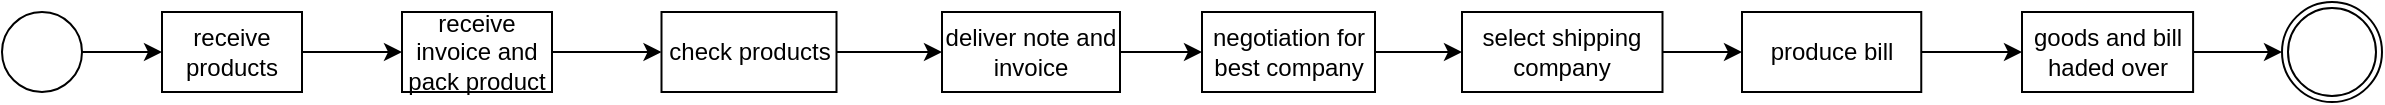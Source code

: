 <mxfile version="22.0.3" type="github">
  <diagram name="第 1 页" id="r55ACCZyM4ePVldsbh40">
    <mxGraphModel dx="997" dy="682" grid="1" gridSize="10" guides="1" tooltips="1" connect="1" arrows="1" fold="1" page="1" pageScale="1" pageWidth="827" pageHeight="1169" math="0" shadow="0">
      <root>
        <mxCell id="0" />
        <mxCell id="1" parent="0" />
        <mxCell id="mzHL01VyfJX1QSNffLvk-3" value="" style="edgeStyle=orthogonalEdgeStyle;rounded=0;orthogonalLoop=1;jettySize=auto;html=1;" edge="1" parent="1" source="mzHL01VyfJX1QSNffLvk-1" target="mzHL01VyfJX1QSNffLvk-2">
          <mxGeometry relative="1" as="geometry" />
        </mxCell>
        <mxCell id="mzHL01VyfJX1QSNffLvk-1" value="" style="ellipse;whiteSpace=wrap;html=1;aspect=fixed;" vertex="1" parent="1">
          <mxGeometry x="40" y="80" width="40" height="40" as="geometry" />
        </mxCell>
        <mxCell id="mzHL01VyfJX1QSNffLvk-5" value="" style="edgeStyle=orthogonalEdgeStyle;rounded=0;orthogonalLoop=1;jettySize=auto;html=1;" edge="1" parent="1" source="mzHL01VyfJX1QSNffLvk-2" target="mzHL01VyfJX1QSNffLvk-4">
          <mxGeometry relative="1" as="geometry" />
        </mxCell>
        <mxCell id="mzHL01VyfJX1QSNffLvk-2" value="receive products" style="whiteSpace=wrap;html=1;" vertex="1" parent="1">
          <mxGeometry x="120" y="80" width="70" height="40" as="geometry" />
        </mxCell>
        <mxCell id="mzHL01VyfJX1QSNffLvk-7" value="" style="edgeStyle=orthogonalEdgeStyle;rounded=0;orthogonalLoop=1;jettySize=auto;html=1;" edge="1" parent="1" source="mzHL01VyfJX1QSNffLvk-4" target="mzHL01VyfJX1QSNffLvk-6">
          <mxGeometry relative="1" as="geometry" />
        </mxCell>
        <mxCell id="mzHL01VyfJX1QSNffLvk-4" value="receive invoice and pack product" style="whiteSpace=wrap;html=1;" vertex="1" parent="1">
          <mxGeometry x="240" y="80" width="75" height="40" as="geometry" />
        </mxCell>
        <mxCell id="mzHL01VyfJX1QSNffLvk-9" value="" style="edgeStyle=orthogonalEdgeStyle;rounded=0;orthogonalLoop=1;jettySize=auto;html=1;" edge="1" parent="1" source="mzHL01VyfJX1QSNffLvk-6" target="mzHL01VyfJX1QSNffLvk-8">
          <mxGeometry relative="1" as="geometry" />
        </mxCell>
        <mxCell id="mzHL01VyfJX1QSNffLvk-6" value="check products" style="whiteSpace=wrap;html=1;" vertex="1" parent="1">
          <mxGeometry x="369.75" y="80" width="87.5" height="40" as="geometry" />
        </mxCell>
        <mxCell id="mzHL01VyfJX1QSNffLvk-11" value="" style="edgeStyle=orthogonalEdgeStyle;rounded=0;orthogonalLoop=1;jettySize=auto;html=1;" edge="1" parent="1" source="mzHL01VyfJX1QSNffLvk-8" target="mzHL01VyfJX1QSNffLvk-10">
          <mxGeometry relative="1" as="geometry" />
        </mxCell>
        <mxCell id="mzHL01VyfJX1QSNffLvk-8" value="deliver note and invoice" style="whiteSpace=wrap;html=1;" vertex="1" parent="1">
          <mxGeometry x="510" y="80" width="89" height="40" as="geometry" />
        </mxCell>
        <mxCell id="mzHL01VyfJX1QSNffLvk-13" value="" style="edgeStyle=orthogonalEdgeStyle;rounded=0;orthogonalLoop=1;jettySize=auto;html=1;" edge="1" parent="1" source="mzHL01VyfJX1QSNffLvk-10" target="mzHL01VyfJX1QSNffLvk-12">
          <mxGeometry relative="1" as="geometry" />
        </mxCell>
        <mxCell id="mzHL01VyfJX1QSNffLvk-10" value="negotiation for best company" style="whiteSpace=wrap;html=1;" vertex="1" parent="1">
          <mxGeometry x="640" y="80" width="86.5" height="40" as="geometry" />
        </mxCell>
        <mxCell id="mzHL01VyfJX1QSNffLvk-15" value="" style="edgeStyle=orthogonalEdgeStyle;rounded=0;orthogonalLoop=1;jettySize=auto;html=1;" edge="1" parent="1" source="mzHL01VyfJX1QSNffLvk-12" target="mzHL01VyfJX1QSNffLvk-14">
          <mxGeometry relative="1" as="geometry" />
        </mxCell>
        <mxCell id="mzHL01VyfJX1QSNffLvk-12" value="select shipping company" style="whiteSpace=wrap;html=1;" vertex="1" parent="1">
          <mxGeometry x="770" y="80" width="100.25" height="40" as="geometry" />
        </mxCell>
        <mxCell id="mzHL01VyfJX1QSNffLvk-17" value="" style="edgeStyle=orthogonalEdgeStyle;rounded=0;orthogonalLoop=1;jettySize=auto;html=1;" edge="1" parent="1" source="mzHL01VyfJX1QSNffLvk-14" target="mzHL01VyfJX1QSNffLvk-16">
          <mxGeometry relative="1" as="geometry" />
        </mxCell>
        <mxCell id="mzHL01VyfJX1QSNffLvk-14" value="produce bill" style="whiteSpace=wrap;html=1;" vertex="1" parent="1">
          <mxGeometry x="910" y="80" width="89.63" height="40" as="geometry" />
        </mxCell>
        <mxCell id="mzHL01VyfJX1QSNffLvk-19" style="edgeStyle=orthogonalEdgeStyle;rounded=0;orthogonalLoop=1;jettySize=auto;html=1;" edge="1" parent="1" source="mzHL01VyfJX1QSNffLvk-16" target="mzHL01VyfJX1QSNffLvk-18">
          <mxGeometry relative="1" as="geometry" />
        </mxCell>
        <mxCell id="mzHL01VyfJX1QSNffLvk-16" value="goods and bill haded over" style="whiteSpace=wrap;html=1;" vertex="1" parent="1">
          <mxGeometry x="1050" y="80" width="85.55" height="40" as="geometry" />
        </mxCell>
        <mxCell id="mzHL01VyfJX1QSNffLvk-18" value="" style="points=[[0.145,0.145,0],[0.5,0,0],[0.855,0.145,0],[1,0.5,0],[0.855,0.855,0],[0.5,1,0],[0.145,0.855,0],[0,0.5,0]];shape=mxgraph.bpmn.event;html=1;verticalLabelPosition=bottom;labelBackgroundColor=#ffffff;verticalAlign=top;align=center;perimeter=ellipsePerimeter;outlineConnect=0;aspect=fixed;outline=throwing;symbol=general;" vertex="1" parent="1">
          <mxGeometry x="1180" y="75" width="50" height="50" as="geometry" />
        </mxCell>
      </root>
    </mxGraphModel>
  </diagram>
</mxfile>
